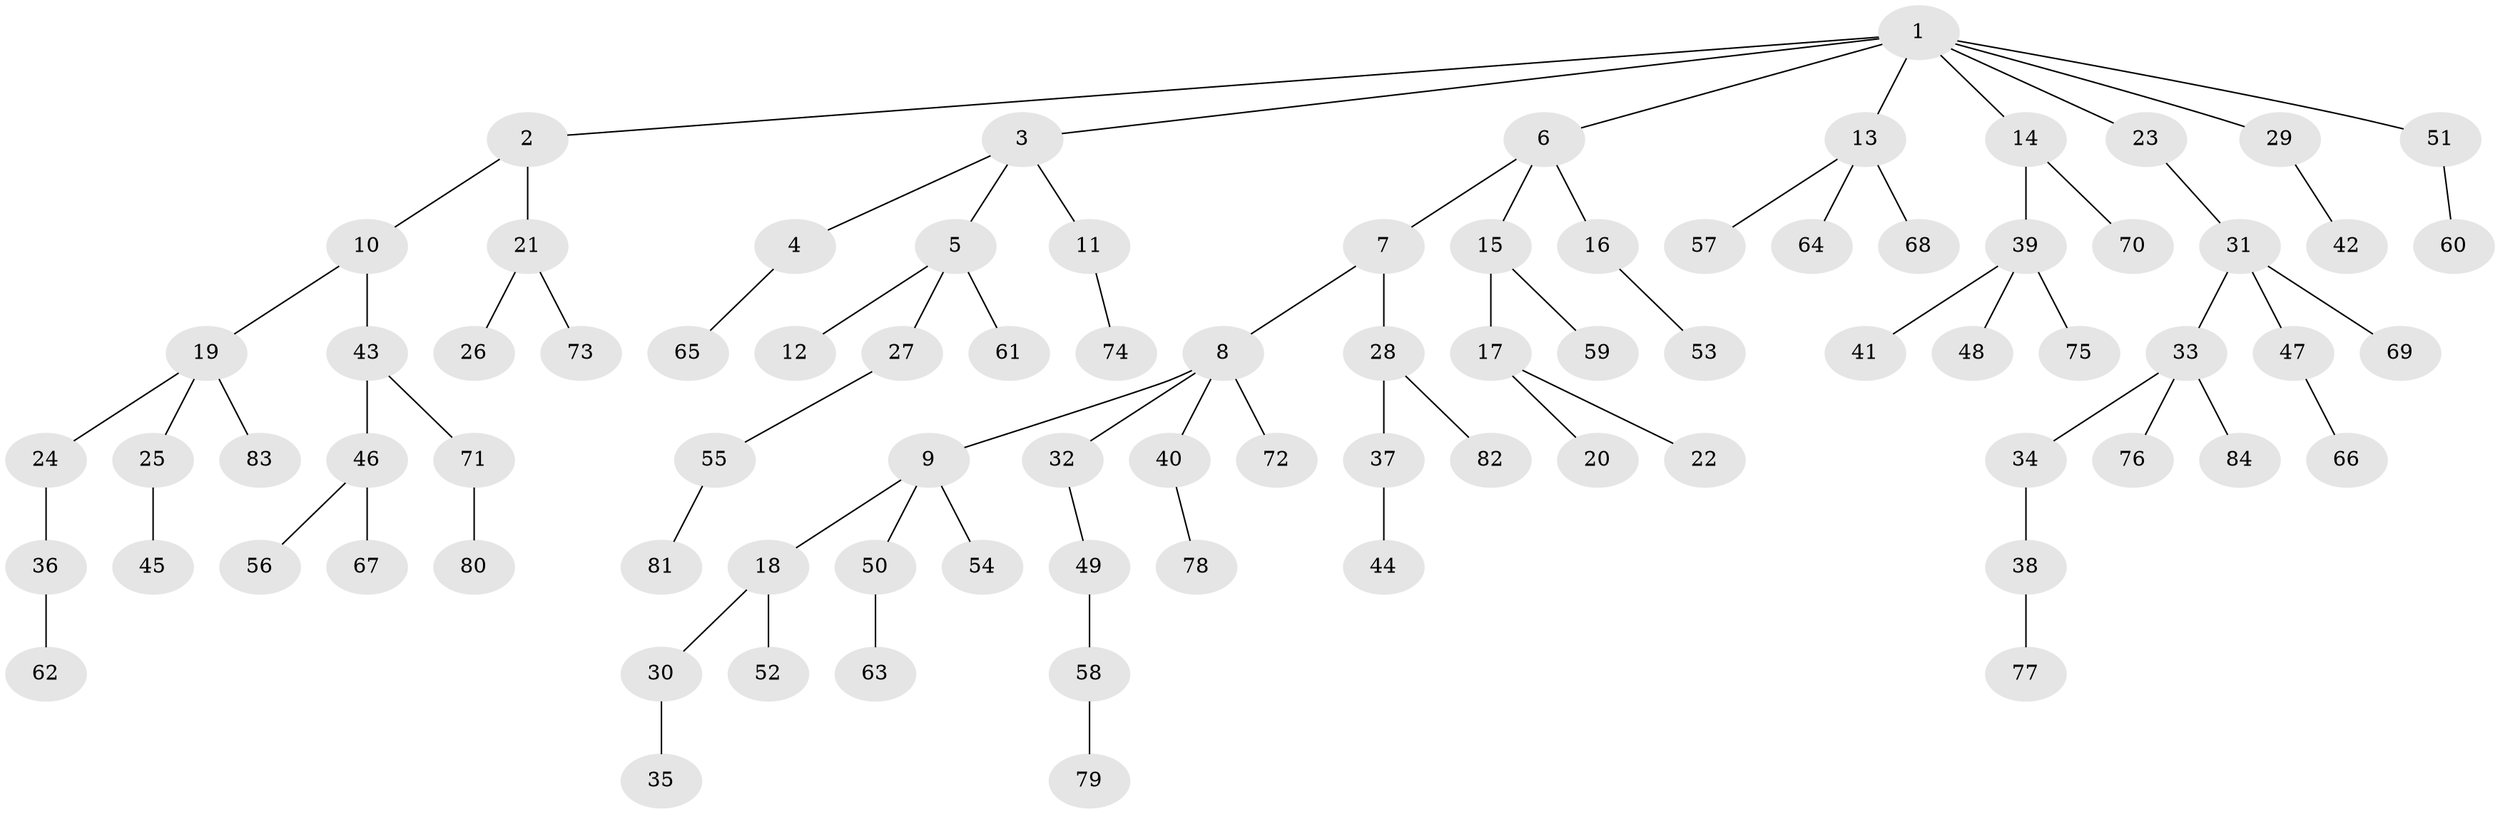 // Generated by graph-tools (version 1.1) at 2025/11/02/27/25 16:11:26]
// undirected, 84 vertices, 83 edges
graph export_dot {
graph [start="1"]
  node [color=gray90,style=filled];
  1;
  2;
  3;
  4;
  5;
  6;
  7;
  8;
  9;
  10;
  11;
  12;
  13;
  14;
  15;
  16;
  17;
  18;
  19;
  20;
  21;
  22;
  23;
  24;
  25;
  26;
  27;
  28;
  29;
  30;
  31;
  32;
  33;
  34;
  35;
  36;
  37;
  38;
  39;
  40;
  41;
  42;
  43;
  44;
  45;
  46;
  47;
  48;
  49;
  50;
  51;
  52;
  53;
  54;
  55;
  56;
  57;
  58;
  59;
  60;
  61;
  62;
  63;
  64;
  65;
  66;
  67;
  68;
  69;
  70;
  71;
  72;
  73;
  74;
  75;
  76;
  77;
  78;
  79;
  80;
  81;
  82;
  83;
  84;
  1 -- 2;
  1 -- 3;
  1 -- 6;
  1 -- 13;
  1 -- 14;
  1 -- 23;
  1 -- 29;
  1 -- 51;
  2 -- 10;
  2 -- 21;
  3 -- 4;
  3 -- 5;
  3 -- 11;
  4 -- 65;
  5 -- 12;
  5 -- 27;
  5 -- 61;
  6 -- 7;
  6 -- 15;
  6 -- 16;
  7 -- 8;
  7 -- 28;
  8 -- 9;
  8 -- 32;
  8 -- 40;
  8 -- 72;
  9 -- 18;
  9 -- 50;
  9 -- 54;
  10 -- 19;
  10 -- 43;
  11 -- 74;
  13 -- 57;
  13 -- 64;
  13 -- 68;
  14 -- 39;
  14 -- 70;
  15 -- 17;
  15 -- 59;
  16 -- 53;
  17 -- 20;
  17 -- 22;
  18 -- 30;
  18 -- 52;
  19 -- 24;
  19 -- 25;
  19 -- 83;
  21 -- 26;
  21 -- 73;
  23 -- 31;
  24 -- 36;
  25 -- 45;
  27 -- 55;
  28 -- 37;
  28 -- 82;
  29 -- 42;
  30 -- 35;
  31 -- 33;
  31 -- 47;
  31 -- 69;
  32 -- 49;
  33 -- 34;
  33 -- 76;
  33 -- 84;
  34 -- 38;
  36 -- 62;
  37 -- 44;
  38 -- 77;
  39 -- 41;
  39 -- 48;
  39 -- 75;
  40 -- 78;
  43 -- 46;
  43 -- 71;
  46 -- 56;
  46 -- 67;
  47 -- 66;
  49 -- 58;
  50 -- 63;
  51 -- 60;
  55 -- 81;
  58 -- 79;
  71 -- 80;
}
